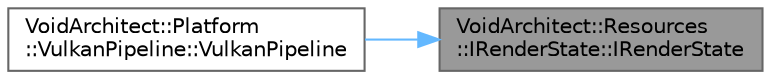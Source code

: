digraph "VoidArchitect::Resources::IRenderState::IRenderState"
{
 // LATEX_PDF_SIZE
  bgcolor="transparent";
  edge [fontname=Helvetica,fontsize=10,labelfontname=Helvetica,labelfontsize=10];
  node [fontname=Helvetica,fontsize=10,shape=box,height=0.2,width=0.4];
  rankdir="RL";
  Node1 [id="Node000001",label="VoidArchitect::Resources\l::IRenderState::IRenderState",height=0.2,width=0.4,color="gray40", fillcolor="grey60", style="filled", fontcolor="black",tooltip=" "];
  Node1 -> Node2 [id="edge1_Node000001_Node000002",dir="back",color="steelblue1",style="solid",tooltip=" "];
  Node2 [id="Node000002",label="VoidArchitect::Platform\l::VulkanPipeline::VulkanPipeline",height=0.2,width=0.4,color="grey40", fillcolor="white", style="filled",URL="$class_void_architect_1_1_platform_1_1_vulkan_pipeline.html#a6d0e99cd232ef761bc4cd3f47d4cea85",tooltip=" "];
}
